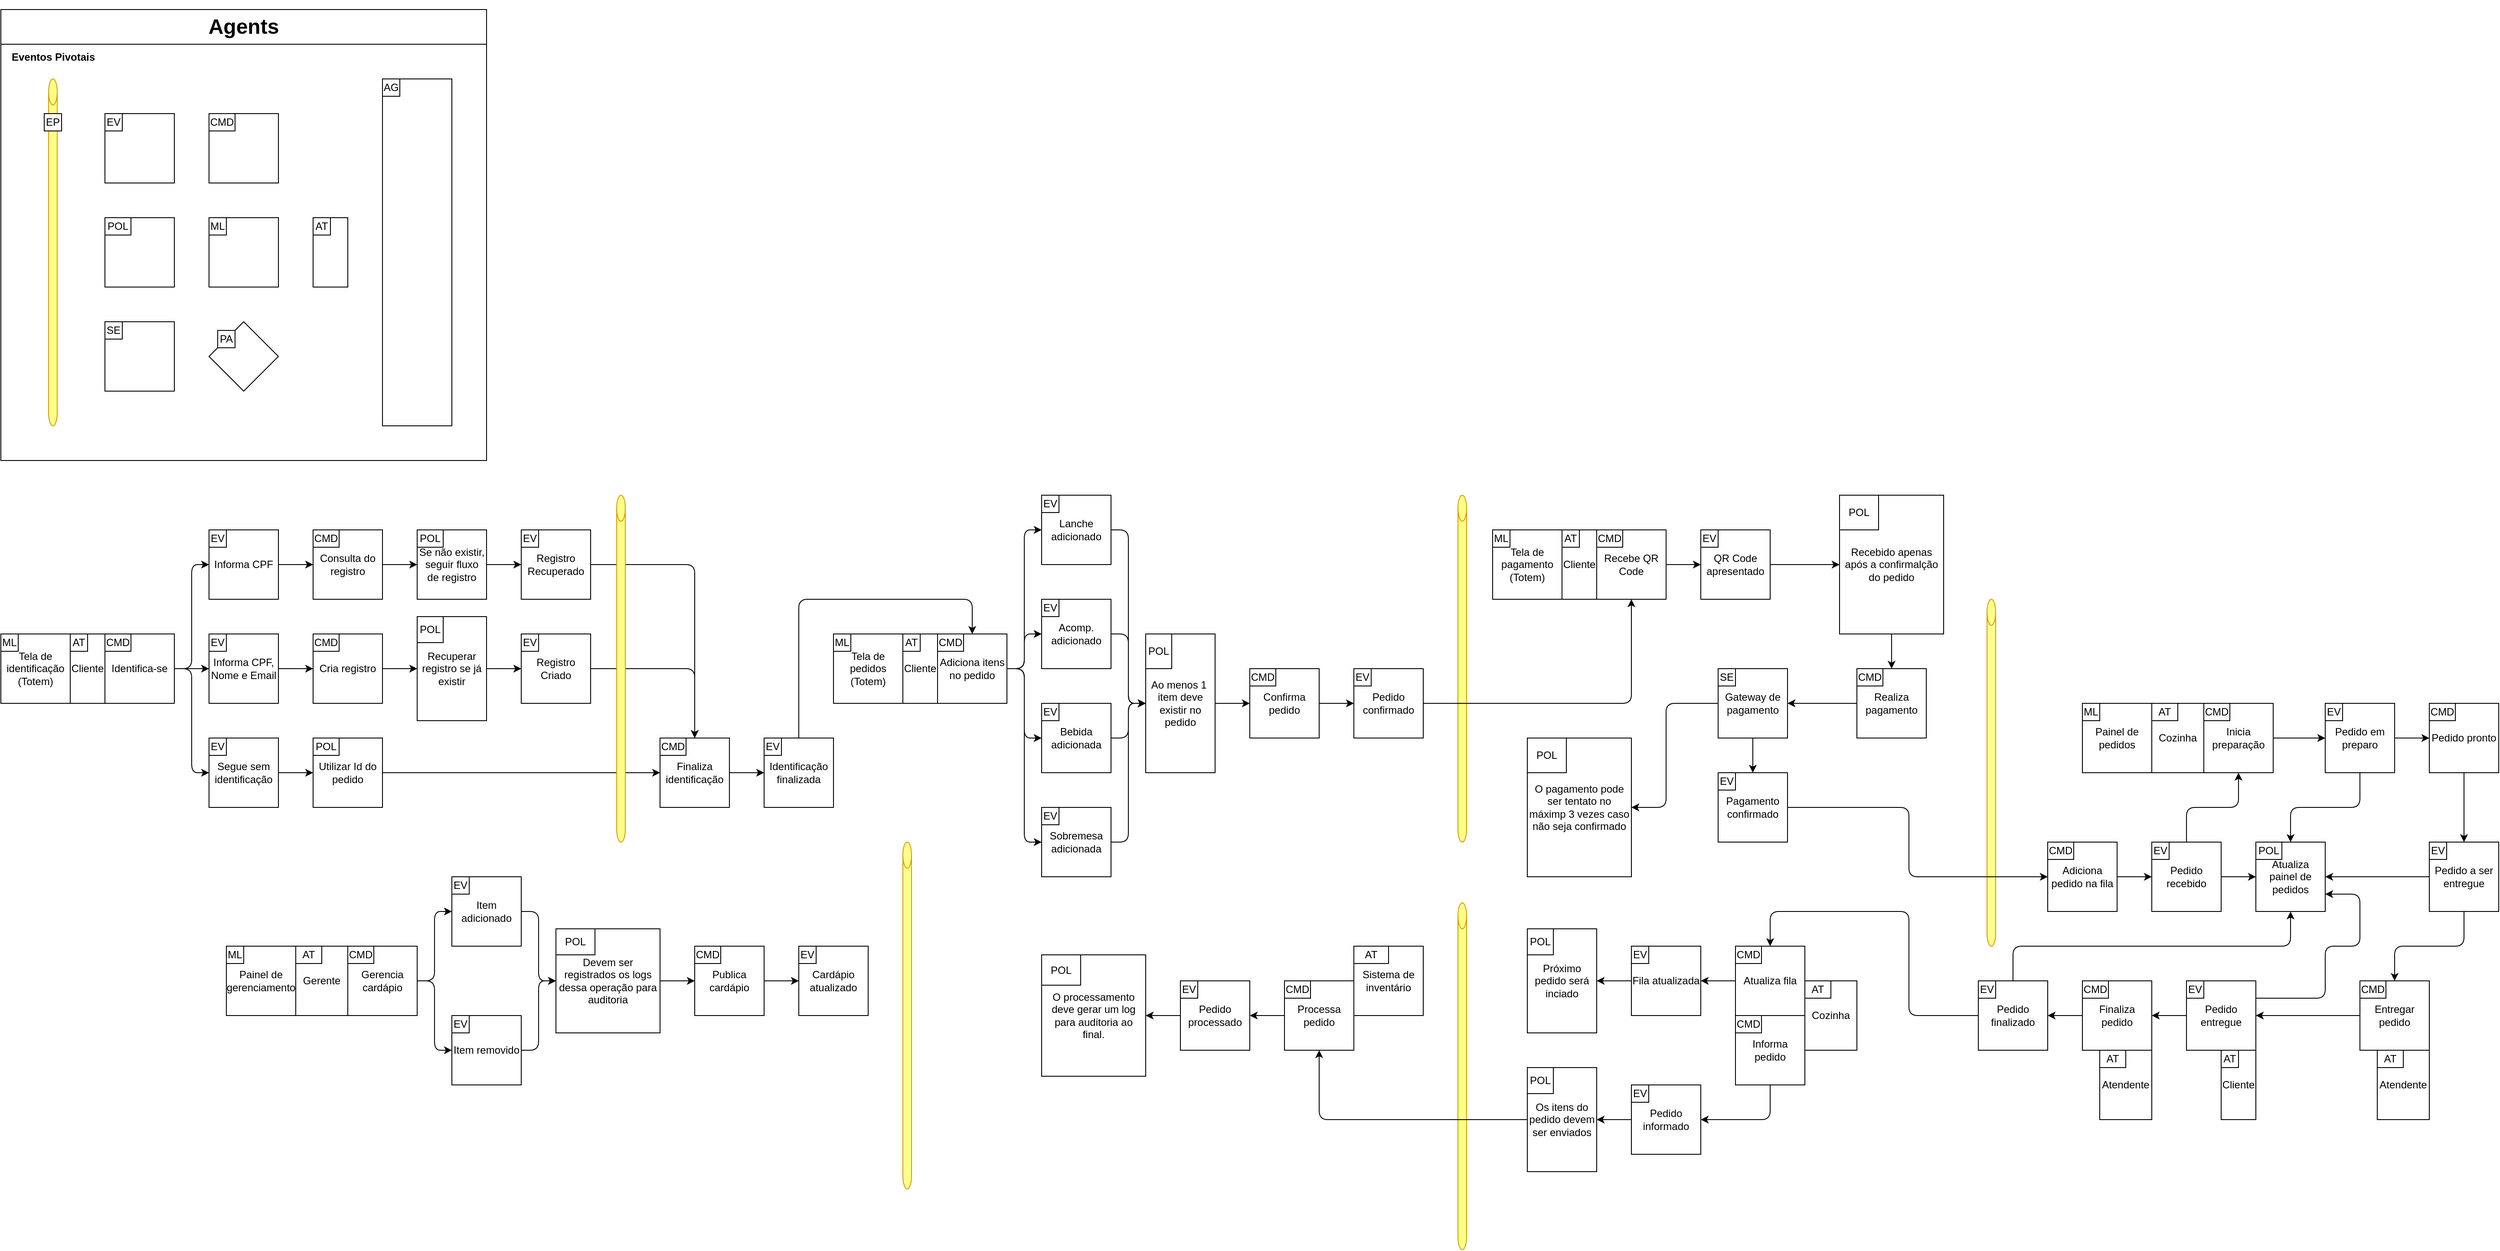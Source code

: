 <mxfile>
    <diagram id="lYe2mCgSr_0hweBckr3k" name="refined-event-storming">
        <mxGraphModel dx="2252" dy="1260" grid="1" gridSize="10" guides="1" tooltips="1" connect="1" arrows="1" fold="1" page="1" pageScale="1" pageWidth="3300" pageHeight="4681" math="0" shadow="0">
            <root>
                <mxCell id="0"/>
                <mxCell id="1" parent="0"/>
                <mxCell id="51" value="" style="rounded=0;whiteSpace=wrap;html=1;movable=0;resizable=0;rotatable=0;deletable=0;editable=0;locked=1;connectable=0;" parent="1" vertex="1">
                    <mxGeometry x="80" y="80" width="560" height="480" as="geometry"/>
                </mxCell>
                <mxCell id="10" value="" style="shape=cylinder3;whiteSpace=wrap;html=1;boundedLbl=1;backgroundOutline=1;size=15;fillColor=light-dark(#FFFF88,#B3B3B3);fontColor=#ffffff;strokeColor=light-dark(#D79B00,#FFFFFF);" parent="1" vertex="1">
                    <mxGeometry x="135" y="120" width="10" height="400" as="geometry"/>
                </mxCell>
                <mxCell id="11" value="&lt;b&gt;Eventos Pivotais&lt;/b&gt;" style="text;html=1;align=center;verticalAlign=middle;resizable=0;points=[];autosize=1;strokeColor=none;fillColor=none;" parent="1" vertex="1">
                    <mxGeometry x="80" y="80" width="120" height="30" as="geometry"/>
                </mxCell>
                <mxCell id="14" value="&lt;h1&gt;Agents&lt;/h1&gt;" style="rounded=0;whiteSpace=wrap;html=1;movable=1;resizable=1;rotatable=1;deletable=1;editable=1;locked=0;connectable=1;" parent="1" vertex="1">
                    <mxGeometry x="80" y="40" width="560" height="40" as="geometry"/>
                </mxCell>
                <mxCell id="44" value="" style="group;fillColor=light-dark(#FFFFFF,#000033);" parent="1" vertex="1" connectable="0">
                    <mxGeometry x="320" y="160" width="80" height="80" as="geometry"/>
                </mxCell>
                <mxCell id="45" value="" style="rounded=0;whiteSpace=wrap;html=1;fillColor=light-dark(#FFFFFF,#000033);" parent="44" vertex="1">
                    <mxGeometry width="80" height="80" as="geometry"/>
                </mxCell>
                <mxCell id="46" value="CMD" style="rounded=0;whiteSpace=wrap;html=1;fillColor=light-dark(#FFFFFF,#000033);" parent="44" vertex="1">
                    <mxGeometry width="30" height="20" as="geometry"/>
                </mxCell>
                <mxCell id="47" value="" style="group;fillColor=light-dark(#FFFFFF,#003333);" parent="1" vertex="1" connectable="0">
                    <mxGeometry x="200" y="160" width="80" height="80" as="geometry"/>
                </mxCell>
                <mxCell id="48" value="" style="rounded=0;whiteSpace=wrap;html=1;fillColor=light-dark(#FFFFFF,#003333);align=center;" parent="47" vertex="1">
                    <mxGeometry width="80" height="80" as="geometry"/>
                </mxCell>
                <mxCell id="49" value="EV" style="rounded=0;whiteSpace=wrap;html=1;fillColor=light-dark(#FFFFFF,#003333);" parent="47" vertex="1">
                    <mxGeometry width="20" height="20" as="geometry"/>
                </mxCell>
                <mxCell id="52" value="" style="group" parent="1" vertex="1" connectable="0">
                    <mxGeometry x="520" y="120" width="80" height="400" as="geometry"/>
                </mxCell>
                <mxCell id="38" value="" style="rounded=0;whiteSpace=wrap;html=1;fillColor=light-dark(#FFFFFF,#331A00);" parent="52" vertex="1">
                    <mxGeometry width="80" height="400" as="geometry"/>
                </mxCell>
                <mxCell id="43" value="AG" style="rounded=0;whiteSpace=wrap;html=1;fillColor=light-dark(#FFFFFF,#331A00);" parent="52" vertex="1">
                    <mxGeometry width="20" height="20" as="geometry"/>
                </mxCell>
                <mxCell id="53" value="" style="group" parent="1" vertex="1" connectable="0">
                    <mxGeometry x="440" y="280" width="40" height="80" as="geometry"/>
                </mxCell>
                <mxCell id="37" value="" style="rounded=0;whiteSpace=wrap;html=1;fillColor=light-dark(#FFFFFF,#331A00);" parent="53" vertex="1">
                    <mxGeometry width="40" height="80" as="geometry"/>
                </mxCell>
                <mxCell id="41" value="AT" style="rounded=0;whiteSpace=wrap;html=1;fillColor=light-dark(#FFFFFF,#331A00);" parent="53" vertex="1">
                    <mxGeometry width="20" height="20" as="geometry"/>
                </mxCell>
                <mxCell id="54" value="" style="group" parent="1" vertex="1" connectable="0">
                    <mxGeometry x="320" y="400" width="80" height="80" as="geometry"/>
                </mxCell>
                <mxCell id="36" value="" style="rhombus;whiteSpace=wrap;html=1;fillColor=light-dark(#FFFFFF,#330000);" parent="54" vertex="1">
                    <mxGeometry width="80" height="80" as="geometry"/>
                </mxCell>
                <mxCell id="50" value="PA" style="rounded=0;whiteSpace=wrap;html=1;fillColor=light-dark(#FFFFFF,#330000);" parent="54" vertex="1">
                    <mxGeometry x="10" y="10" width="20" height="20" as="geometry"/>
                </mxCell>
                <mxCell id="55" value="" style="group" parent="1" vertex="1" connectable="0">
                    <mxGeometry x="200" y="400" width="80" height="80" as="geometry"/>
                </mxCell>
                <mxCell id="34" value="" style="rounded=0;whiteSpace=wrap;html=1;fillColor=light-dark(#FFFFFF,#333333);" parent="55" vertex="1">
                    <mxGeometry width="80" height="80" as="geometry"/>
                </mxCell>
                <mxCell id="42" value="SE" style="rounded=0;whiteSpace=wrap;html=1;fillColor=light-dark(#FFFFFF,#333333);" parent="55" vertex="1">
                    <mxGeometry width="20" height="20" as="geometry"/>
                </mxCell>
                <mxCell id="56" value="" style="group" parent="1" vertex="1" connectable="0">
                    <mxGeometry x="200" y="280" width="80" height="80" as="geometry"/>
                </mxCell>
                <mxCell id="33" value="" style="rounded=0;whiteSpace=wrap;html=1;fillColor=light-dark(#FFFFFF,#330033);" parent="56" vertex="1">
                    <mxGeometry width="80" height="80" as="geometry"/>
                </mxCell>
                <mxCell id="39" value="POL" style="rounded=0;whiteSpace=wrap;html=1;fillColor=light-dark(#FFFFFF,#330033);" parent="56" vertex="1">
                    <mxGeometry width="30" height="20" as="geometry"/>
                </mxCell>
                <mxCell id="62" value="EP" style="rounded=0;whiteSpace=wrap;html=1;fillColor=light-dark(#FFFFFF,#B3B3B3);" parent="1" vertex="1">
                    <mxGeometry x="130" y="160" width="20" height="20" as="geometry"/>
                </mxCell>
                <mxCell id="66" value="" style="group" parent="1" vertex="1" connectable="0">
                    <mxGeometry x="320" y="280" width="80" height="80" as="geometry"/>
                </mxCell>
                <mxCell id="35" value="" style="rounded=0;whiteSpace=wrap;html=1;fillColor=light-dark(#FFFFFF,#00331A);" parent="66" vertex="1">
                    <mxGeometry width="80" height="80" as="geometry"/>
                </mxCell>
                <mxCell id="40" value="ML" style="rounded=0;whiteSpace=wrap;html=1;fillColor=light-dark(#FFFFFF,#00331A);" parent="66" vertex="1">
                    <mxGeometry width="20" height="20" as="geometry"/>
                </mxCell>
                <mxCell id="169" value="" style="group" parent="1" vertex="1" connectable="0">
                    <mxGeometry x="80" y="760" width="80" height="80" as="geometry"/>
                </mxCell>
                <mxCell id="170" value="Tela de identificação (Totem)" style="rounded=0;whiteSpace=wrap;html=1;fillColor=light-dark(#FFFFFF,#00331A);" parent="169" vertex="1">
                    <mxGeometry width="80" height="80" as="geometry"/>
                </mxCell>
                <mxCell id="171" value="ML" style="rounded=0;whiteSpace=wrap;html=1;fillColor=light-dark(#FFFFFF,#00331A);" parent="169" vertex="1">
                    <mxGeometry width="20" height="20" as="geometry"/>
                </mxCell>
                <mxCell id="172" value="" style="group" parent="1" vertex="1" connectable="0">
                    <mxGeometry x="160" y="760" width="40" height="80" as="geometry"/>
                </mxCell>
                <mxCell id="173" value="Cliente" style="rounded=0;whiteSpace=wrap;html=1;fillColor=light-dark(#FFFFFF,#331A00);" parent="172" vertex="1">
                    <mxGeometry width="40" height="80" as="geometry"/>
                </mxCell>
                <mxCell id="174" value="AT" style="rounded=0;whiteSpace=wrap;html=1;fillColor=light-dark(#FFFFFF,#331A00);" parent="172" vertex="1">
                    <mxGeometry width="20" height="20" as="geometry"/>
                </mxCell>
                <mxCell id="175" value="" style="group;fillColor=light-dark(#FFFFFF,#000033);" parent="1" vertex="1" connectable="0">
                    <mxGeometry x="200" y="760" width="80" height="80" as="geometry"/>
                </mxCell>
                <mxCell id="176" value="Identifica-se" style="rounded=0;whiteSpace=wrap;html=1;fillColor=light-dark(#FFFFFF,#000033);" parent="175" vertex="1">
                    <mxGeometry width="80" height="80" as="geometry"/>
                </mxCell>
                <mxCell id="177" value="CMD" style="rounded=0;whiteSpace=wrap;html=1;fillColor=light-dark(#FFFFFF,#000033);" parent="175" vertex="1">
                    <mxGeometry width="30" height="20" as="geometry"/>
                </mxCell>
                <mxCell id="178" value="" style="group;fillColor=light-dark(#FFFFFF,#003333);" parent="1" vertex="1" connectable="0">
                    <mxGeometry x="320" y="640" width="80" height="80" as="geometry"/>
                </mxCell>
                <mxCell id="179" value="Informa CPF" style="rounded=0;whiteSpace=wrap;html=1;fillColor=light-dark(#FFFFFF,#003333);align=center;" parent="178" vertex="1">
                    <mxGeometry width="80" height="80" as="geometry"/>
                </mxCell>
                <mxCell id="180" value="EV" style="rounded=0;whiteSpace=wrap;html=1;fillColor=light-dark(#FFFFFF,#003333);" parent="178" vertex="1">
                    <mxGeometry width="20" height="20" as="geometry"/>
                </mxCell>
                <mxCell id="181" value="" style="group;fillColor=light-dark(#FFFFFF,#003333);" parent="1" vertex="1" connectable="0">
                    <mxGeometry x="320" y="760" width="80" height="80" as="geometry"/>
                </mxCell>
                <mxCell id="182" value="Informa CPF, Nome e Email" style="rounded=0;whiteSpace=wrap;html=1;fillColor=light-dark(#FFFFFF,#003333);align=center;" parent="181" vertex="1">
                    <mxGeometry width="80" height="80" as="geometry"/>
                </mxCell>
                <mxCell id="183" value="EV" style="rounded=0;whiteSpace=wrap;html=1;fillColor=light-dark(#FFFFFF,#003333);" parent="181" vertex="1">
                    <mxGeometry width="20" height="20" as="geometry"/>
                </mxCell>
                <mxCell id="184" value="" style="group;fillColor=light-dark(#FFFFFF,#003333);" parent="1" vertex="1" connectable="0">
                    <mxGeometry x="320" y="880" width="80" height="80" as="geometry"/>
                </mxCell>
                <mxCell id="185" value="Segue sem identificação" style="rounded=0;whiteSpace=wrap;html=1;fillColor=light-dark(#FFFFFF,#003333);align=center;" parent="184" vertex="1">
                    <mxGeometry width="80" height="80" as="geometry"/>
                </mxCell>
                <mxCell id="186" value="EV" style="rounded=0;whiteSpace=wrap;html=1;fillColor=light-dark(#FFFFFF,#003333);" parent="184" vertex="1">
                    <mxGeometry width="20" height="20" as="geometry"/>
                </mxCell>
                <mxCell id="187" value="" style="group;fillColor=light-dark(#FFFFFF,#000033);" parent="1" vertex="1" connectable="0">
                    <mxGeometry x="440" y="640" width="80" height="80" as="geometry"/>
                </mxCell>
                <mxCell id="188" value="Consulta do registro" style="rounded=0;whiteSpace=wrap;html=1;fillColor=light-dark(#FFFFFF,#000033);" parent="187" vertex="1">
                    <mxGeometry width="80" height="80" as="geometry"/>
                </mxCell>
                <mxCell id="189" value="CMD" style="rounded=0;whiteSpace=wrap;html=1;fillColor=light-dark(#FFFFFF,#000033);" parent="187" vertex="1">
                    <mxGeometry width="30" height="20" as="geometry"/>
                </mxCell>
                <mxCell id="190" style="edgeStyle=none;html=1;exitX=1;exitY=0.5;exitDx=0;exitDy=0;entryX=0;entryY=0.5;entryDx=0;entryDy=0;" parent="1" source="179" target="188" edge="1">
                    <mxGeometry relative="1" as="geometry"/>
                </mxCell>
                <mxCell id="191" value="" style="group;fillColor=light-dark(#FFFFFF,#000033);" parent="1" vertex="1" connectable="0">
                    <mxGeometry x="440" y="760" width="80" height="80" as="geometry"/>
                </mxCell>
                <mxCell id="192" value="Cria registro" style="rounded=0;whiteSpace=wrap;html=1;fillColor=light-dark(#FFFFFF,#000033);" parent="191" vertex="1">
                    <mxGeometry width="80" height="80" as="geometry"/>
                </mxCell>
                <mxCell id="193" value="CMD" style="rounded=0;whiteSpace=wrap;html=1;fillColor=light-dark(#FFFFFF,#000033);" parent="191" vertex="1">
                    <mxGeometry width="30" height="20" as="geometry"/>
                </mxCell>
                <mxCell id="194" value="" style="group" parent="1" vertex="1" connectable="0">
                    <mxGeometry x="440" y="880" width="80" height="80" as="geometry"/>
                </mxCell>
                <mxCell id="195" value="Utilizar Id do pedido" style="rounded=0;whiteSpace=wrap;html=1;fillColor=light-dark(#FFFFFF,#330033);" parent="194" vertex="1">
                    <mxGeometry width="80" height="80" as="geometry"/>
                </mxCell>
                <mxCell id="196" value="POL" style="rounded=0;whiteSpace=wrap;html=1;fillColor=light-dark(#FFFFFF,#330033);" parent="194" vertex="1">
                    <mxGeometry width="30" height="20" as="geometry"/>
                </mxCell>
                <mxCell id="197" style="edgeStyle=none;html=1;exitX=1;exitY=0.5;exitDx=0;exitDy=0;entryX=0;entryY=0.5;entryDx=0;entryDy=0;" parent="1" source="185" target="195" edge="1">
                    <mxGeometry relative="1" as="geometry"/>
                </mxCell>
                <mxCell id="198" style="edgeStyle=none;html=1;exitX=1;exitY=0.5;exitDx=0;exitDy=0;entryX=0;entryY=0.5;entryDx=0;entryDy=0;" parent="1" source="182" target="192" edge="1">
                    <mxGeometry relative="1" as="geometry"/>
                </mxCell>
                <mxCell id="199" value="" style="group;fillColor=light-dark(#FFFFFF,#003333);" parent="1" vertex="1" connectable="0">
                    <mxGeometry x="680" y="760" width="80" height="80" as="geometry"/>
                </mxCell>
                <mxCell id="200" value="Registro Criado" style="rounded=0;whiteSpace=wrap;html=1;fillColor=light-dark(#FFFFFF,#003333);align=center;" parent="199" vertex="1">
                    <mxGeometry width="80" height="80" as="geometry"/>
                </mxCell>
                <mxCell id="201" value="EV" style="rounded=0;whiteSpace=wrap;html=1;fillColor=light-dark(#FFFFFF,#003333);" parent="199" vertex="1">
                    <mxGeometry width="20" height="20" as="geometry"/>
                </mxCell>
                <mxCell id="202" value="" style="group;fillColor=light-dark(#FFFFFF,#003333);" parent="1" vertex="1" connectable="0">
                    <mxGeometry x="680" y="640" width="80" height="80" as="geometry"/>
                </mxCell>
                <mxCell id="203" value="Registro Recuperado" style="rounded=0;whiteSpace=wrap;html=1;fillColor=light-dark(#FFFFFF,#003333);align=center;" parent="202" vertex="1">
                    <mxGeometry width="80" height="80" as="geometry"/>
                </mxCell>
                <mxCell id="204" value="EV" style="rounded=0;whiteSpace=wrap;html=1;fillColor=light-dark(#FFFFFF,#003333);" parent="202" vertex="1">
                    <mxGeometry width="20" height="20" as="geometry"/>
                </mxCell>
                <mxCell id="205" value="" style="group;fillColor=light-dark(#FFFFFF,#000033);" parent="1" vertex="1" connectable="0">
                    <mxGeometry x="840" y="880" width="80" height="80" as="geometry"/>
                </mxCell>
                <mxCell id="206" value="Finaliza identificação" style="rounded=0;whiteSpace=wrap;html=1;fillColor=light-dark(#FFFFFF,#000033);" parent="205" vertex="1">
                    <mxGeometry width="80" height="80" as="geometry"/>
                </mxCell>
                <mxCell id="207" value="CMD" style="rounded=0;whiteSpace=wrap;html=1;fillColor=light-dark(#FFFFFF,#000033);" parent="205" vertex="1">
                    <mxGeometry width="30" height="20" as="geometry"/>
                </mxCell>
                <mxCell id="208" value="" style="group" parent="1" vertex="1" connectable="0">
                    <mxGeometry x="560" y="640" width="80" height="80" as="geometry"/>
                </mxCell>
                <mxCell id="209" value="Se não existir, seguir fluxo de registro" style="rounded=0;whiteSpace=wrap;html=1;fillColor=light-dark(#FFFFFF,#330033);" parent="208" vertex="1">
                    <mxGeometry width="80" height="80" as="geometry"/>
                </mxCell>
                <mxCell id="210" value="POL" style="rounded=0;whiteSpace=wrap;html=1;fillColor=light-dark(#FFFFFF,#330033);" parent="208" vertex="1">
                    <mxGeometry width="30" height="20" as="geometry"/>
                </mxCell>
                <mxCell id="211" style="edgeStyle=none;html=1;entryX=0;entryY=0.5;entryDx=0;entryDy=0;" parent="1" source="188" target="209" edge="1">
                    <mxGeometry relative="1" as="geometry"/>
                </mxCell>
                <mxCell id="212" style="edgeStyle=none;html=1;entryX=0;entryY=0.5;entryDx=0;entryDy=0;" parent="1" source="209" target="203" edge="1">
                    <mxGeometry relative="1" as="geometry"/>
                </mxCell>
                <mxCell id="213" value="" style="group" parent="1" vertex="1" connectable="0">
                    <mxGeometry x="560" y="740" width="80" height="120" as="geometry"/>
                </mxCell>
                <mxCell id="214" value="Recuperar registro se já existir" style="rounded=0;whiteSpace=wrap;html=1;fillColor=light-dark(#FFFFFF,#330033);" parent="213" vertex="1">
                    <mxGeometry width="80" height="120" as="geometry"/>
                </mxCell>
                <mxCell id="215" value="POL" style="rounded=0;whiteSpace=wrap;html=1;fillColor=light-dark(#FFFFFF,#330033);" parent="213" vertex="1">
                    <mxGeometry width="30" height="30" as="geometry"/>
                </mxCell>
                <mxCell id="216" style="edgeStyle=none;html=1;" parent="1" source="192" target="214" edge="1">
                    <mxGeometry relative="1" as="geometry">
                        <Array as="points">
                            <mxPoint x="540" y="800"/>
                        </Array>
                    </mxGeometry>
                </mxCell>
                <mxCell id="217" style="edgeStyle=none;html=1;entryX=0;entryY=0.5;entryDx=0;entryDy=0;" parent="1" source="214" target="200" edge="1">
                    <mxGeometry relative="1" as="geometry">
                        <Array as="points">
                            <mxPoint x="650" y="800"/>
                        </Array>
                    </mxGeometry>
                </mxCell>
                <mxCell id="218" style="edgeStyle=none;html=1;entryX=0;entryY=0.5;entryDx=0;entryDy=0;" parent="1" source="176" target="179" edge="1">
                    <mxGeometry relative="1" as="geometry">
                        <Array as="points">
                            <mxPoint x="300" y="800"/>
                            <mxPoint x="300" y="680"/>
                        </Array>
                    </mxGeometry>
                </mxCell>
                <mxCell id="219" style="edgeStyle=none;html=1;entryX=0;entryY=0.5;entryDx=0;entryDy=0;" parent="1" source="176" target="182" edge="1">
                    <mxGeometry relative="1" as="geometry"/>
                </mxCell>
                <mxCell id="220" style="edgeStyle=none;html=1;exitX=1;exitY=0.5;exitDx=0;exitDy=0;entryX=0;entryY=0.5;entryDx=0;entryDy=0;" parent="1" source="176" target="185" edge="1">
                    <mxGeometry relative="1" as="geometry">
                        <Array as="points">
                            <mxPoint x="300" y="800"/>
                            <mxPoint x="300" y="920"/>
                        </Array>
                    </mxGeometry>
                </mxCell>
                <mxCell id="221" style="edgeStyle=none;html=1;entryX=0.5;entryY=0;entryDx=0;entryDy=0;" parent="1" source="200" target="206" edge="1">
                    <mxGeometry relative="1" as="geometry">
                        <Array as="points">
                            <mxPoint x="880" y="800"/>
                        </Array>
                    </mxGeometry>
                </mxCell>
                <mxCell id="222" style="edgeStyle=none;html=1;entryX=0.5;entryY=0;entryDx=0;entryDy=0;" parent="1" source="203" target="206" edge="1">
                    <mxGeometry relative="1" as="geometry">
                        <Array as="points">
                            <mxPoint x="880" y="680"/>
                        </Array>
                    </mxGeometry>
                </mxCell>
                <mxCell id="223" style="edgeStyle=none;html=1;entryX=0;entryY=0.5;entryDx=0;entryDy=0;" parent="1" source="195" target="206" edge="1">
                    <mxGeometry relative="1" as="geometry"/>
                </mxCell>
                <mxCell id="224" value="" style="group;fillColor=light-dark(#FFFFFF,#003333);" parent="1" vertex="1" connectable="0">
                    <mxGeometry x="960" y="880" width="80" height="80" as="geometry"/>
                </mxCell>
                <mxCell id="225" value="Identificação finalizada" style="rounded=0;whiteSpace=wrap;html=1;fillColor=light-dark(#FFFFFF,#003333);align=center;" parent="224" vertex="1">
                    <mxGeometry width="80" height="80" as="geometry"/>
                </mxCell>
                <mxCell id="226" value="EV" style="rounded=0;whiteSpace=wrap;html=1;fillColor=light-dark(#FFFFFF,#003333);" parent="224" vertex="1">
                    <mxGeometry width="20" height="20" as="geometry"/>
                </mxCell>
                <mxCell id="227" style="edgeStyle=none;html=1;" parent="1" source="206" target="225" edge="1">
                    <mxGeometry relative="1" as="geometry"/>
                </mxCell>
                <mxCell id="228" value="" style="group" parent="1" vertex="1" connectable="0">
                    <mxGeometry x="1040" y="760" width="80" height="80" as="geometry"/>
                </mxCell>
                <mxCell id="229" value="Tela de pedidos (Totem)" style="rounded=0;whiteSpace=wrap;html=1;fillColor=light-dark(#FFFFFF,#00331A);" parent="228" vertex="1">
                    <mxGeometry width="80" height="80" as="geometry"/>
                </mxCell>
                <mxCell id="230" value="ML" style="rounded=0;whiteSpace=wrap;html=1;fillColor=light-dark(#FFFFFF,#00331A);" parent="228" vertex="1">
                    <mxGeometry width="20" height="20" as="geometry"/>
                </mxCell>
                <mxCell id="231" value="" style="group" parent="1" vertex="1" connectable="0">
                    <mxGeometry x="1120" y="760" width="40" height="80" as="geometry"/>
                </mxCell>
                <mxCell id="232" value="Cliente" style="rounded=0;whiteSpace=wrap;html=1;fillColor=light-dark(#FFFFFF,#331A00);" parent="231" vertex="1">
                    <mxGeometry width="40" height="80" as="geometry"/>
                </mxCell>
                <mxCell id="233" value="AT" style="rounded=0;whiteSpace=wrap;html=1;fillColor=light-dark(#FFFFFF,#331A00);" parent="231" vertex="1">
                    <mxGeometry width="20" height="20" as="geometry"/>
                </mxCell>
                <mxCell id="234" value="" style="group;fillColor=light-dark(#FFFFFF,#000033);" parent="1" vertex="1" connectable="0">
                    <mxGeometry x="1160" y="760" width="80" height="80" as="geometry"/>
                </mxCell>
                <mxCell id="235" value="Adiciona itens no pedido" style="rounded=0;whiteSpace=wrap;html=1;fillColor=light-dark(#FFFFFF,#000033);" parent="234" vertex="1">
                    <mxGeometry width="80" height="80" as="geometry"/>
                </mxCell>
                <mxCell id="236" value="CMD" style="rounded=0;whiteSpace=wrap;html=1;fillColor=light-dark(#FFFFFF,#000033);" parent="234" vertex="1">
                    <mxGeometry width="30" height="20" as="geometry"/>
                </mxCell>
                <mxCell id="238" value="" style="shape=cylinder3;whiteSpace=wrap;html=1;boundedLbl=1;backgroundOutline=1;size=15;fillColor=light-dark(#FFFF88,#B3B3B3);fontColor=#ffffff;strokeColor=light-dark(#D79B00,#FFFFFF);" parent="1" vertex="1">
                    <mxGeometry x="790" y="600" width="10" height="400" as="geometry"/>
                </mxCell>
                <mxCell id="242" value="" style="group;fillColor=light-dark(#FFFFFF,#003333);" parent="1" vertex="1" connectable="0">
                    <mxGeometry x="1280" y="600" width="80" height="80" as="geometry"/>
                </mxCell>
                <mxCell id="243" value="Lanche adicionado" style="rounded=0;whiteSpace=wrap;html=1;fillColor=light-dark(#FFFFFF,#003333);align=center;" parent="242" vertex="1">
                    <mxGeometry width="80" height="80" as="geometry"/>
                </mxCell>
                <mxCell id="244" value="EV" style="rounded=0;whiteSpace=wrap;html=1;fillColor=light-dark(#FFFFFF,#003333);" parent="242" vertex="1">
                    <mxGeometry width="20" height="20" as="geometry"/>
                </mxCell>
                <mxCell id="245" value="" style="group;fillColor=light-dark(#FFFFFF,#003333);" parent="1" vertex="1" connectable="0">
                    <mxGeometry x="1280" y="720" width="80" height="80" as="geometry"/>
                </mxCell>
                <mxCell id="246" value="Acomp. adicionado" style="rounded=0;whiteSpace=wrap;html=1;fillColor=light-dark(#FFFFFF,#003333);align=center;" parent="245" vertex="1">
                    <mxGeometry width="80" height="80" as="geometry"/>
                </mxCell>
                <mxCell id="247" value="EV" style="rounded=0;whiteSpace=wrap;html=1;fillColor=light-dark(#FFFFFF,#003333);" parent="245" vertex="1">
                    <mxGeometry width="20" height="20" as="geometry"/>
                </mxCell>
                <mxCell id="248" value="" style="group;fillColor=light-dark(#FFFFFF,#003333);" parent="1" vertex="1" connectable="0">
                    <mxGeometry x="1280" y="840" width="80" height="80" as="geometry"/>
                </mxCell>
                <mxCell id="249" value="Bebida adicionada" style="rounded=0;whiteSpace=wrap;html=1;fillColor=light-dark(#FFFFFF,#003333);align=center;" parent="248" vertex="1">
                    <mxGeometry width="80" height="80" as="geometry"/>
                </mxCell>
                <mxCell id="250" value="EV" style="rounded=0;whiteSpace=wrap;html=1;fillColor=light-dark(#FFFFFF,#003333);" parent="248" vertex="1">
                    <mxGeometry width="20" height="20" as="geometry"/>
                </mxCell>
                <mxCell id="251" value="" style="group;fillColor=light-dark(#FFFFFF,#003333);" parent="1" vertex="1" connectable="0">
                    <mxGeometry x="1280" y="960" width="80" height="80" as="geometry"/>
                </mxCell>
                <mxCell id="252" value="Sobremesa adicionada" style="rounded=0;whiteSpace=wrap;html=1;fillColor=light-dark(#FFFFFF,#003333);align=center;" parent="251" vertex="1">
                    <mxGeometry width="80" height="80" as="geometry"/>
                </mxCell>
                <mxCell id="253" value="EV" style="rounded=0;whiteSpace=wrap;html=1;fillColor=light-dark(#FFFFFF,#003333);" parent="251" vertex="1">
                    <mxGeometry width="20" height="20" as="geometry"/>
                </mxCell>
                <mxCell id="255" style="edgeStyle=none;html=1;entryX=0;entryY=0.5;entryDx=0;entryDy=0;" parent="1" source="235" target="252" edge="1">
                    <mxGeometry relative="1" as="geometry">
                        <Array as="points">
                            <mxPoint x="1260" y="800"/>
                            <mxPoint x="1260" y="1000"/>
                        </Array>
                    </mxGeometry>
                </mxCell>
                <mxCell id="256" style="edgeStyle=none;html=1;entryX=0;entryY=0.5;entryDx=0;entryDy=0;" parent="1" source="235" target="243" edge="1">
                    <mxGeometry relative="1" as="geometry">
                        <Array as="points">
                            <mxPoint x="1260" y="800"/>
                            <mxPoint x="1260" y="640"/>
                        </Array>
                    </mxGeometry>
                </mxCell>
                <mxCell id="257" style="edgeStyle=none;html=1;entryX=0;entryY=0.5;entryDx=0;entryDy=0;" parent="1" source="235" target="249" edge="1">
                    <mxGeometry relative="1" as="geometry">
                        <Array as="points">
                            <mxPoint x="1260" y="800"/>
                            <mxPoint x="1260" y="880"/>
                        </Array>
                    </mxGeometry>
                </mxCell>
                <mxCell id="258" style="edgeStyle=none;html=1;exitX=1;exitY=0.5;exitDx=0;exitDy=0;entryX=0;entryY=0.5;entryDx=0;entryDy=0;" parent="1" source="235" target="246" edge="1">
                    <mxGeometry relative="1" as="geometry">
                        <Array as="points">
                            <mxPoint x="1260" y="800"/>
                            <mxPoint x="1260" y="760"/>
                        </Array>
                    </mxGeometry>
                </mxCell>
                <mxCell id="259" value="" style="group" parent="1" vertex="1" connectable="0">
                    <mxGeometry x="1400" y="760" width="80" height="160" as="geometry"/>
                </mxCell>
                <mxCell id="260" value="Ao menos 1&amp;nbsp; item deve existir no pedido" style="rounded=0;whiteSpace=wrap;html=1;fillColor=light-dark(#FFFFFF,#330033);" parent="259" vertex="1">
                    <mxGeometry width="80" height="160" as="geometry"/>
                </mxCell>
                <mxCell id="261" value="POL" style="rounded=0;whiteSpace=wrap;html=1;fillColor=light-dark(#FFFFFF,#330033);" parent="259" vertex="1">
                    <mxGeometry width="30" height="40" as="geometry"/>
                </mxCell>
                <mxCell id="266" style="edgeStyle=none;html=1;entryX=0;entryY=0.5;entryDx=0;entryDy=0;" parent="1" source="252" target="260" edge="1">
                    <mxGeometry relative="1" as="geometry">
                        <Array as="points">
                            <mxPoint x="1380" y="1000"/>
                            <mxPoint x="1380" y="840"/>
                        </Array>
                    </mxGeometry>
                </mxCell>
                <mxCell id="267" style="edgeStyle=none;html=1;entryX=0;entryY=0.5;entryDx=0;entryDy=0;" parent="1" source="243" target="260" edge="1">
                    <mxGeometry relative="1" as="geometry">
                        <Array as="points">
                            <mxPoint x="1380" y="640"/>
                            <mxPoint x="1380" y="840"/>
                        </Array>
                    </mxGeometry>
                </mxCell>
                <mxCell id="268" style="edgeStyle=none;html=1;exitX=1;exitY=0.5;exitDx=0;exitDy=0;entryX=0;entryY=0.5;entryDx=0;entryDy=0;" parent="1" source="246" target="260" edge="1">
                    <mxGeometry relative="1" as="geometry">
                        <Array as="points">
                            <mxPoint x="1380" y="760"/>
                            <mxPoint x="1380" y="840"/>
                        </Array>
                    </mxGeometry>
                </mxCell>
                <mxCell id="270" style="edgeStyle=none;html=1;entryX=0;entryY=0.5;entryDx=0;entryDy=0;" parent="1" source="249" target="260" edge="1">
                    <mxGeometry relative="1" as="geometry">
                        <Array as="points">
                            <mxPoint x="1380" y="880"/>
                            <mxPoint x="1380" y="840"/>
                        </Array>
                    </mxGeometry>
                </mxCell>
                <mxCell id="279" value="" style="shape=cylinder3;whiteSpace=wrap;html=1;boundedLbl=1;backgroundOutline=1;size=15;fillColor=light-dark(#FFFF88,#B3B3B3);fontColor=#ffffff;strokeColor=light-dark(#D79B00,#FFFFFF);" parent="1" vertex="1">
                    <mxGeometry x="1760" y="600" width="10" height="400" as="geometry"/>
                </mxCell>
                <mxCell id="280" value="" style="group" parent="1" vertex="1" connectable="0">
                    <mxGeometry x="1800" y="640" width="80" height="80" as="geometry"/>
                </mxCell>
                <mxCell id="281" value="Tela de pagamento (Totem)" style="rounded=0;whiteSpace=wrap;html=1;fillColor=light-dark(#FFFFFF,#00331A);" parent="280" vertex="1">
                    <mxGeometry width="80" height="80" as="geometry"/>
                </mxCell>
                <mxCell id="282" value="ML" style="rounded=0;whiteSpace=wrap;html=1;fillColor=light-dark(#FFFFFF,#00331A);" parent="280" vertex="1">
                    <mxGeometry width="20" height="20" as="geometry"/>
                </mxCell>
                <mxCell id="283" value="" style="group" parent="1" vertex="1" connectable="0">
                    <mxGeometry x="1880" y="640" width="40" height="80" as="geometry"/>
                </mxCell>
                <mxCell id="284" value="Cliente" style="rounded=0;whiteSpace=wrap;html=1;fillColor=light-dark(#FFFFFF,#331A00);" parent="283" vertex="1">
                    <mxGeometry width="40" height="80" as="geometry"/>
                </mxCell>
                <mxCell id="285" value="AT" style="rounded=0;whiteSpace=wrap;html=1;fillColor=light-dark(#FFFFFF,#331A00);" parent="283" vertex="1">
                    <mxGeometry width="20" height="20" as="geometry"/>
                </mxCell>
                <mxCell id="286" value="" style="group;fillColor=light-dark(#FFFFFF,#000033);" parent="1" vertex="1" connectable="0">
                    <mxGeometry x="1920" y="640" width="80" height="80" as="geometry"/>
                </mxCell>
                <mxCell id="287" value="Recebe QR Code" style="rounded=0;whiteSpace=wrap;html=1;fillColor=light-dark(#FFFFFF,#000033);" parent="286" vertex="1">
                    <mxGeometry width="80" height="80" as="geometry"/>
                </mxCell>
                <mxCell id="288" value="CMD" style="rounded=0;whiteSpace=wrap;html=1;fillColor=light-dark(#FFFFFF,#000033);" parent="286" vertex="1">
                    <mxGeometry width="30" height="20" as="geometry"/>
                </mxCell>
                <mxCell id="290" value="" style="group;fillColor=light-dark(#FFFFFF,#000033);" parent="1" vertex="1" connectable="0">
                    <mxGeometry x="1520" y="800" width="80" height="80" as="geometry"/>
                </mxCell>
                <mxCell id="291" value="Confirma pedido" style="rounded=0;whiteSpace=wrap;html=1;fillColor=light-dark(#FFFFFF,#000033);" parent="290" vertex="1">
                    <mxGeometry width="80" height="80" as="geometry"/>
                </mxCell>
                <mxCell id="292" value="CMD" style="rounded=0;whiteSpace=wrap;html=1;fillColor=light-dark(#FFFFFF,#000033);" parent="290" vertex="1">
                    <mxGeometry width="30" height="20" as="geometry"/>
                </mxCell>
                <mxCell id="293" style="edgeStyle=none;html=1;entryX=0;entryY=0.5;entryDx=0;entryDy=0;" parent="1" source="260" target="291" edge="1">
                    <mxGeometry relative="1" as="geometry"/>
                </mxCell>
                <mxCell id="294" value="" style="group;fillColor=light-dark(#FFFFFF,#003333);" parent="1" vertex="1" connectable="0">
                    <mxGeometry x="1640" y="800" width="80" height="80" as="geometry"/>
                </mxCell>
                <mxCell id="295" value="Pedido confirmado" style="rounded=0;whiteSpace=wrap;html=1;fillColor=light-dark(#FFFFFF,#003333);align=center;" parent="294" vertex="1">
                    <mxGeometry width="80" height="80" as="geometry"/>
                </mxCell>
                <mxCell id="296" value="EV" style="rounded=0;whiteSpace=wrap;html=1;fillColor=light-dark(#FFFFFF,#003333);" parent="294" vertex="1">
                    <mxGeometry width="20" height="20" as="geometry"/>
                </mxCell>
                <mxCell id="297" style="edgeStyle=none;html=1;entryX=0;entryY=0.5;entryDx=0;entryDy=0;" parent="1" source="291" target="295" edge="1">
                    <mxGeometry relative="1" as="geometry"/>
                </mxCell>
                <mxCell id="298" style="edgeStyle=none;html=1;exitX=1;exitY=0.5;exitDx=0;exitDy=0;entryX=0.5;entryY=1;entryDx=0;entryDy=0;" parent="1" source="295" target="287" edge="1">
                    <mxGeometry relative="1" as="geometry">
                        <Array as="points">
                            <mxPoint x="1960" y="840"/>
                        </Array>
                    </mxGeometry>
                </mxCell>
                <mxCell id="299" value="" style="group" parent="1" vertex="1" connectable="0">
                    <mxGeometry x="2060" y="800" width="80" height="80" as="geometry"/>
                </mxCell>
                <mxCell id="300" value="Gateway de pagamento" style="rounded=0;whiteSpace=wrap;html=1;fillColor=light-dark(#FFFFFF,#333333);" parent="299" vertex="1">
                    <mxGeometry width="80" height="80" as="geometry"/>
                </mxCell>
                <mxCell id="301" value="SE" style="rounded=0;whiteSpace=wrap;html=1;fillColor=light-dark(#FFFFFF,#333333);" parent="299" vertex="1">
                    <mxGeometry width="20" height="20" as="geometry"/>
                </mxCell>
                <mxCell id="303" value="" style="group;fillColor=light-dark(#FFFFFF,#003333);" parent="1" vertex="1" connectable="0">
                    <mxGeometry x="2060" y="920" width="80" height="80" as="geometry"/>
                </mxCell>
                <mxCell id="304" value="Pagamento confirmado" style="rounded=0;whiteSpace=wrap;html=1;fillColor=light-dark(#FFFFFF,#003333);align=center;" parent="303" vertex="1">
                    <mxGeometry width="80" height="80" as="geometry"/>
                </mxCell>
                <mxCell id="305" value="EV" style="rounded=0;whiteSpace=wrap;html=1;fillColor=light-dark(#FFFFFF,#003333);" parent="303" vertex="1">
                    <mxGeometry width="20" height="20" as="geometry"/>
                </mxCell>
                <mxCell id="306" style="edgeStyle=none;html=1;" parent="1" source="300" target="304" edge="1">
                    <mxGeometry relative="1" as="geometry"/>
                </mxCell>
                <mxCell id="307" value="" style="shape=cylinder3;whiteSpace=wrap;html=1;boundedLbl=1;backgroundOutline=1;size=15;fillColor=light-dark(#FFFF88,#B3B3B3);fontColor=#ffffff;strokeColor=light-dark(#D79B00,#FFFFFF);" parent="1" vertex="1">
                    <mxGeometry x="2370" y="720" width="10" height="400" as="geometry"/>
                </mxCell>
                <mxCell id="308" value="" style="group" parent="1" vertex="1" connectable="0">
                    <mxGeometry x="2480" y="840" width="80" height="80" as="geometry"/>
                </mxCell>
                <mxCell id="309" value="Painel de pedidos" style="rounded=0;whiteSpace=wrap;html=1;fillColor=light-dark(#FFFFFF,#00331A);" parent="308" vertex="1">
                    <mxGeometry width="80" height="80" as="geometry"/>
                </mxCell>
                <mxCell id="310" value="ML" style="rounded=0;whiteSpace=wrap;html=1;fillColor=light-dark(#FFFFFF,#00331A);" parent="308" vertex="1">
                    <mxGeometry width="20" height="20" as="geometry"/>
                </mxCell>
                <mxCell id="311" value="" style="group" parent="1" vertex="1" connectable="0">
                    <mxGeometry x="2560" y="840" width="60" height="80" as="geometry"/>
                </mxCell>
                <mxCell id="312" value="Cozinha" style="rounded=0;whiteSpace=wrap;html=1;fillColor=light-dark(#FFFFFF,#331A00);" parent="311" vertex="1">
                    <mxGeometry width="60" height="80" as="geometry"/>
                </mxCell>
                <mxCell id="313" value="AT" style="rounded=0;whiteSpace=wrap;html=1;fillColor=light-dark(#FFFFFF,#331A00);" parent="311" vertex="1">
                    <mxGeometry width="30" height="20" as="geometry"/>
                </mxCell>
                <mxCell id="314" value="" style="group;fillColor=light-dark(#FFFFFF,#000033);" parent="1" vertex="1" connectable="0">
                    <mxGeometry x="2620" y="840" width="80" height="80" as="geometry"/>
                </mxCell>
                <mxCell id="315" value="Inicia preparação" style="rounded=0;whiteSpace=wrap;html=1;fillColor=light-dark(#FFFFFF,#000033);" parent="314" vertex="1">
                    <mxGeometry width="80" height="80" as="geometry"/>
                </mxCell>
                <mxCell id="316" value="CMD" style="rounded=0;whiteSpace=wrap;html=1;fillColor=light-dark(#FFFFFF,#000033);" parent="314" vertex="1">
                    <mxGeometry width="30" height="20" as="geometry"/>
                </mxCell>
                <mxCell id="317" value="" style="group;fillColor=light-dark(#FFFFFF,#000033);" parent="1" vertex="1" connectable="0">
                    <mxGeometry x="2440" y="1000" width="80" height="80" as="geometry"/>
                </mxCell>
                <mxCell id="318" value="Adiciona pedido na fila" style="rounded=0;whiteSpace=wrap;html=1;fillColor=light-dark(#FFFFFF,#000033);" parent="317" vertex="1">
                    <mxGeometry width="80" height="80" as="geometry"/>
                </mxCell>
                <mxCell id="319" value="CMD" style="rounded=0;whiteSpace=wrap;html=1;fillColor=light-dark(#FFFFFF,#000033);" parent="317" vertex="1">
                    <mxGeometry width="30" height="20" as="geometry"/>
                </mxCell>
                <mxCell id="320" style="edgeStyle=none;html=1;entryX=0;entryY=0.5;entryDx=0;entryDy=0;" parent="1" source="304" target="318" edge="1">
                    <mxGeometry relative="1" as="geometry">
                        <Array as="points">
                            <mxPoint x="2280" y="960"/>
                            <mxPoint x="2280" y="1040"/>
                        </Array>
                    </mxGeometry>
                </mxCell>
                <mxCell id="321" value="" style="group;fillColor=light-dark(#FFFFFF,#003333);" parent="1" vertex="1" connectable="0">
                    <mxGeometry x="2560" y="1000" width="80" height="80" as="geometry"/>
                </mxCell>
                <mxCell id="322" value="Pedido recebido" style="rounded=0;whiteSpace=wrap;html=1;fillColor=light-dark(#FFFFFF,#003333);align=center;" parent="321" vertex="1">
                    <mxGeometry width="80" height="80" as="geometry"/>
                </mxCell>
                <mxCell id="323" value="EV" style="rounded=0;whiteSpace=wrap;html=1;fillColor=light-dark(#FFFFFF,#003333);" parent="321" vertex="1">
                    <mxGeometry width="20" height="20" as="geometry"/>
                </mxCell>
                <mxCell id="324" style="edgeStyle=none;html=1;exitX=1;exitY=0.5;exitDx=0;exitDy=0;entryX=0;entryY=0.5;entryDx=0;entryDy=0;" parent="1" source="318" target="322" edge="1">
                    <mxGeometry relative="1" as="geometry"/>
                </mxCell>
                <mxCell id="325" value="" style="group;fillColor=light-dark(#FFFFFF,#003333);" parent="1" vertex="1" connectable="0">
                    <mxGeometry x="2760" y="840" width="80" height="80" as="geometry"/>
                </mxCell>
                <mxCell id="326" value="Pedido em preparo" style="rounded=0;whiteSpace=wrap;html=1;fillColor=light-dark(#FFFFFF,#003333);align=center;" parent="325" vertex="1">
                    <mxGeometry width="80" height="80" as="geometry"/>
                </mxCell>
                <mxCell id="327" value="EV" style="rounded=0;whiteSpace=wrap;html=1;fillColor=light-dark(#FFFFFF,#003333);" parent="325" vertex="1">
                    <mxGeometry width="20" height="20" as="geometry"/>
                </mxCell>
                <mxCell id="328" style="edgeStyle=none;html=1;" parent="1" source="315" target="326" edge="1">
                    <mxGeometry relative="1" as="geometry"/>
                </mxCell>
                <mxCell id="329" value="" style="group" parent="1" vertex="1" connectable="0">
                    <mxGeometry x="2680" y="1000" width="80" height="80" as="geometry"/>
                </mxCell>
                <mxCell id="330" value="Atualiza painel de pedidos" style="rounded=0;whiteSpace=wrap;html=1;fillColor=light-dark(#FFFFFF,#330033);" parent="329" vertex="1">
                    <mxGeometry width="80" height="80" as="geometry"/>
                </mxCell>
                <mxCell id="331" value="POL" style="rounded=0;whiteSpace=wrap;html=1;fillColor=light-dark(#FFFFFF,#330033);" parent="329" vertex="1">
                    <mxGeometry width="30" height="20" as="geometry"/>
                </mxCell>
                <mxCell id="332" style="edgeStyle=none;html=1;" parent="1" source="322" target="330" edge="1">
                    <mxGeometry relative="1" as="geometry"/>
                </mxCell>
                <mxCell id="335" value="" style="group;fillColor=light-dark(#FFFFFF,#000033);" parent="1" vertex="1" connectable="0">
                    <mxGeometry x="2880" y="840" width="80" height="80" as="geometry"/>
                </mxCell>
                <mxCell id="336" value="Pedido pronto" style="rounded=0;whiteSpace=wrap;html=1;fillColor=light-dark(#FFFFFF,#000033);" parent="335" vertex="1">
                    <mxGeometry width="80" height="80" as="geometry"/>
                </mxCell>
                <mxCell id="337" value="CMD" style="rounded=0;whiteSpace=wrap;html=1;fillColor=light-dark(#FFFFFF,#000033);" parent="335" vertex="1">
                    <mxGeometry width="30" height="20" as="geometry"/>
                </mxCell>
                <mxCell id="338" style="edgeStyle=none;html=1;" parent="1" source="326" target="336" edge="1">
                    <mxGeometry relative="1" as="geometry"/>
                </mxCell>
                <mxCell id="339" value="" style="group;fillColor=light-dark(#FFFFFF,#003333);" parent="1" vertex="1" connectable="0">
                    <mxGeometry x="2880" y="1000" width="80" height="80" as="geometry"/>
                </mxCell>
                <mxCell id="340" value="Pedido a ser entregue" style="rounded=0;whiteSpace=wrap;html=1;fillColor=light-dark(#FFFFFF,#003333);align=center;" parent="339" vertex="1">
                    <mxGeometry width="80" height="80" as="geometry"/>
                </mxCell>
                <mxCell id="341" value="EV" style="rounded=0;whiteSpace=wrap;html=1;fillColor=light-dark(#FFFFFF,#003333);" parent="339" vertex="1">
                    <mxGeometry width="20" height="20" as="geometry"/>
                </mxCell>
                <mxCell id="342" style="edgeStyle=none;html=1;exitX=0.5;exitY=1;exitDx=0;exitDy=0;" parent="1" source="336" target="340" edge="1">
                    <mxGeometry relative="1" as="geometry"/>
                </mxCell>
                <mxCell id="344" value="" style="group;fillColor=light-dark(#FFFFFF,#000033);" parent="1" vertex="1" connectable="0">
                    <mxGeometry x="2800" y="1160" width="80" height="80" as="geometry"/>
                </mxCell>
                <mxCell id="345" value="Entregar pedido" style="rounded=0;whiteSpace=wrap;html=1;fillColor=light-dark(#FFFFFF,#000033);" parent="344" vertex="1">
                    <mxGeometry width="80" height="80" as="geometry"/>
                </mxCell>
                <mxCell id="346" value="CMD" style="rounded=0;whiteSpace=wrap;html=1;fillColor=light-dark(#FFFFFF,#000033);" parent="344" vertex="1">
                    <mxGeometry width="30" height="20" as="geometry"/>
                </mxCell>
                <mxCell id="347" style="edgeStyle=none;html=1;exitX=0;exitY=0.5;exitDx=0;exitDy=0;" parent="1" source="340" target="330" edge="1">
                    <mxGeometry relative="1" as="geometry"/>
                </mxCell>
                <mxCell id="349" value="" style="group;fillColor=light-dark(#FFFFFF,#003333);" parent="1" vertex="1" connectable="0">
                    <mxGeometry x="2600" y="1160" width="80" height="80" as="geometry"/>
                </mxCell>
                <mxCell id="350" value="Pedido entregue" style="rounded=0;whiteSpace=wrap;html=1;fillColor=light-dark(#FFFFFF,#003333);align=center;" parent="349" vertex="1">
                    <mxGeometry width="80" height="80" as="geometry"/>
                </mxCell>
                <mxCell id="351" value="EV" style="rounded=0;whiteSpace=wrap;html=1;fillColor=light-dark(#FFFFFF,#003333);" parent="349" vertex="1">
                    <mxGeometry width="20" height="20" as="geometry"/>
                </mxCell>
                <mxCell id="352" style="edgeStyle=none;html=1;exitX=0;exitY=0.5;exitDx=0;exitDy=0;" parent="1" source="345" target="350" edge="1">
                    <mxGeometry relative="1" as="geometry"/>
                </mxCell>
                <mxCell id="354" value="" style="group" parent="1" vertex="1" connectable="0">
                    <mxGeometry x="2820" y="1240" width="60" height="80" as="geometry"/>
                </mxCell>
                <mxCell id="355" value="Atendente" style="rounded=0;whiteSpace=wrap;html=1;fillColor=light-dark(#FFFFFF,#331A00);" parent="354" vertex="1">
                    <mxGeometry width="60" height="80" as="geometry"/>
                </mxCell>
                <mxCell id="356" value="AT" style="rounded=0;whiteSpace=wrap;html=1;fillColor=light-dark(#FFFFFF,#331A00);" parent="354" vertex="1">
                    <mxGeometry width="30" height="20" as="geometry"/>
                </mxCell>
                <mxCell id="357" value="" style="group;fillColor=light-dark(#FFFFFF,#000033);" parent="1" vertex="1" connectable="0">
                    <mxGeometry x="2480" y="1160" width="80" height="80" as="geometry"/>
                </mxCell>
                <mxCell id="358" value="Finaliza pedido" style="rounded=0;whiteSpace=wrap;html=1;fillColor=light-dark(#FFFFFF,#000033);" parent="357" vertex="1">
                    <mxGeometry width="80" height="80" as="geometry"/>
                </mxCell>
                <mxCell id="359" value="CMD" style="rounded=0;whiteSpace=wrap;html=1;fillColor=light-dark(#FFFFFF,#000033);" parent="357" vertex="1">
                    <mxGeometry width="30" height="20" as="geometry"/>
                </mxCell>
                <mxCell id="360" value="" style="group;fillColor=light-dark(#FFFFFF,#003333);" parent="1" vertex="1" connectable="0">
                    <mxGeometry x="2360" y="1160" width="80" height="80" as="geometry"/>
                </mxCell>
                <mxCell id="361" value="Pedido finalizado" style="rounded=0;whiteSpace=wrap;html=1;fillColor=light-dark(#FFFFFF,#003333);align=center;" parent="360" vertex="1">
                    <mxGeometry width="80" height="80" as="geometry"/>
                </mxCell>
                <mxCell id="362" value="EV" style="rounded=0;whiteSpace=wrap;html=1;fillColor=light-dark(#FFFFFF,#003333);" parent="360" vertex="1">
                    <mxGeometry width="20" height="20" as="geometry"/>
                </mxCell>
                <mxCell id="363" style="edgeStyle=none;html=1;entryX=1;entryY=0.5;entryDx=0;entryDy=0;" parent="1" source="350" target="358" edge="1">
                    <mxGeometry relative="1" as="geometry"/>
                </mxCell>
                <mxCell id="364" style="edgeStyle=none;html=1;exitX=0;exitY=0.5;exitDx=0;exitDy=0;entryX=1;entryY=0.5;entryDx=0;entryDy=0;" parent="1" source="358" target="361" edge="1">
                    <mxGeometry relative="1" as="geometry"/>
                </mxCell>
                <mxCell id="365" value="" style="group" parent="1" vertex="1" connectable="0">
                    <mxGeometry x="2640" y="1240" width="40" height="80" as="geometry"/>
                </mxCell>
                <mxCell id="366" value="Cliente" style="rounded=0;whiteSpace=wrap;html=1;fillColor=light-dark(#FFFFFF,#331A00);" parent="365" vertex="1">
                    <mxGeometry width="40" height="80" as="geometry"/>
                </mxCell>
                <mxCell id="367" value="AT" style="rounded=0;whiteSpace=wrap;html=1;fillColor=light-dark(#FFFFFF,#331A00);" parent="365" vertex="1">
                    <mxGeometry width="20" height="20" as="geometry"/>
                </mxCell>
                <mxCell id="369" value="" style="group" parent="1" vertex="1" connectable="0">
                    <mxGeometry x="2500" y="1240" width="60" height="80" as="geometry"/>
                </mxCell>
                <mxCell id="370" value="Atendente" style="rounded=0;whiteSpace=wrap;html=1;fillColor=light-dark(#FFFFFF,#331A00);" parent="369" vertex="1">
                    <mxGeometry width="60" height="80" as="geometry"/>
                </mxCell>
                <mxCell id="371" value="AT" style="rounded=0;whiteSpace=wrap;html=1;fillColor=light-dark(#FFFFFF,#331A00);" parent="369" vertex="1">
                    <mxGeometry width="30" height="20" as="geometry"/>
                </mxCell>
                <mxCell id="373" value="" style="group;fillColor=light-dark(#FFFFFF,#000033);" parent="1" vertex="1" connectable="0">
                    <mxGeometry x="2080" y="1120" width="80" height="80" as="geometry"/>
                </mxCell>
                <mxCell id="374" value="Atualiza fila" style="rounded=0;whiteSpace=wrap;html=1;fillColor=light-dark(#FFFFFF,#000033);" parent="373" vertex="1">
                    <mxGeometry width="80" height="80" as="geometry"/>
                </mxCell>
                <mxCell id="375" value="CMD" style="rounded=0;whiteSpace=wrap;html=1;fillColor=light-dark(#FFFFFF,#000033);" parent="373" vertex="1">
                    <mxGeometry width="30" height="20" as="geometry"/>
                </mxCell>
                <mxCell id="376" value="" style="group" parent="1" vertex="1" connectable="0">
                    <mxGeometry x="2160" y="1160" width="60" height="80" as="geometry"/>
                </mxCell>
                <mxCell id="377" value="Cozinha" style="rounded=0;whiteSpace=wrap;html=1;fillColor=light-dark(#FFFFFF,#331A00);" parent="376" vertex="1">
                    <mxGeometry width="60" height="80" as="geometry"/>
                </mxCell>
                <mxCell id="378" value="AT" style="rounded=0;whiteSpace=wrap;html=1;fillColor=light-dark(#FFFFFF,#331A00);" parent="376" vertex="1">
                    <mxGeometry width="30" height="20" as="geometry"/>
                </mxCell>
                <mxCell id="383" value="" style="group;fillColor=light-dark(#FFFFFF,#000033);" parent="1" vertex="1" connectable="0">
                    <mxGeometry x="2080" y="1200" width="80" height="80" as="geometry"/>
                </mxCell>
                <mxCell id="384" value="Informa pedido" style="rounded=0;whiteSpace=wrap;html=1;fillColor=light-dark(#FFFFFF,#000033);" parent="383" vertex="1">
                    <mxGeometry width="80" height="80" as="geometry"/>
                </mxCell>
                <mxCell id="385" value="CMD" style="rounded=0;whiteSpace=wrap;html=1;fillColor=light-dark(#FFFFFF,#000033);" parent="383" vertex="1">
                    <mxGeometry width="30" height="20" as="geometry"/>
                </mxCell>
                <mxCell id="386" value="" style="group;fillColor=light-dark(#FFFFFF,#003333);" parent="1" vertex="1" connectable="0">
                    <mxGeometry x="1960" y="1120" width="80" height="80" as="geometry"/>
                </mxCell>
                <mxCell id="387" value="Fila atualizada" style="rounded=0;whiteSpace=wrap;html=1;fillColor=light-dark(#FFFFFF,#003333);align=center;" parent="386" vertex="1">
                    <mxGeometry width="80" height="80" as="geometry"/>
                </mxCell>
                <mxCell id="388" value="EV" style="rounded=0;whiteSpace=wrap;html=1;fillColor=light-dark(#FFFFFF,#003333);" parent="386" vertex="1">
                    <mxGeometry width="20" height="20" as="geometry"/>
                </mxCell>
                <mxCell id="390" value="" style="shape=cylinder3;whiteSpace=wrap;html=1;boundedLbl=1;backgroundOutline=1;size=15;fillColor=light-dark(#FFFF88,#B3B3B3);fontColor=#ffffff;strokeColor=light-dark(#D79B00,#FFFFFF);" parent="1" vertex="1">
                    <mxGeometry x="1760" y="1070" width="10" height="400" as="geometry"/>
                </mxCell>
                <mxCell id="391" value="" style="group;fillColor=light-dark(#FFFFFF,#003333);" parent="1" vertex="1" connectable="0">
                    <mxGeometry x="1960" y="1280" width="80" height="80" as="geometry"/>
                </mxCell>
                <mxCell id="392" value="Pedido informado" style="rounded=0;whiteSpace=wrap;html=1;fillColor=light-dark(#FFFFFF,#003333);align=center;" parent="391" vertex="1">
                    <mxGeometry width="80" height="80" as="geometry"/>
                </mxCell>
                <mxCell id="393" value="EV" style="rounded=0;whiteSpace=wrap;html=1;fillColor=light-dark(#FFFFFF,#003333);" parent="391" vertex="1">
                    <mxGeometry width="20" height="20" as="geometry"/>
                </mxCell>
                <mxCell id="395" value="" style="group" parent="1" vertex="1" connectable="0">
                    <mxGeometry x="1640" y="1120" width="80" height="80" as="geometry"/>
                </mxCell>
                <mxCell id="396" value="Sistema de inventário" style="rounded=0;whiteSpace=wrap;html=1;fillColor=light-dark(#FFFFFF,#331A00);" parent="395" vertex="1">
                    <mxGeometry width="80" height="80" as="geometry"/>
                </mxCell>
                <mxCell id="397" value="AT" style="rounded=0;whiteSpace=wrap;html=1;fillColor=light-dark(#FFFFFF,#331A00);" parent="395" vertex="1">
                    <mxGeometry width="40" height="20" as="geometry"/>
                </mxCell>
                <mxCell id="398" value="" style="group;fillColor=light-dark(#FFFFFF,#000033);" parent="1" vertex="1" connectable="0">
                    <mxGeometry x="1560" y="1160" width="80" height="80" as="geometry"/>
                </mxCell>
                <mxCell id="399" value="Processa pedido" style="rounded=0;whiteSpace=wrap;html=1;fillColor=light-dark(#FFFFFF,#000033);" parent="398" vertex="1">
                    <mxGeometry width="80" height="80" as="geometry"/>
                </mxCell>
                <mxCell id="400" value="CMD" style="rounded=0;whiteSpace=wrap;html=1;fillColor=light-dark(#FFFFFF,#000033);" parent="398" vertex="1">
                    <mxGeometry width="30" height="20" as="geometry"/>
                </mxCell>
                <mxCell id="401" value="" style="group;fillColor=light-dark(#FFFFFF,#003333);" parent="1" vertex="1" connectable="0">
                    <mxGeometry x="1440" y="1160" width="80" height="80" as="geometry"/>
                </mxCell>
                <mxCell id="402" value="Pedido processado" style="rounded=0;whiteSpace=wrap;html=1;fillColor=light-dark(#FFFFFF,#003333);align=center;" parent="401" vertex="1">
                    <mxGeometry width="80" height="80" as="geometry"/>
                </mxCell>
                <mxCell id="403" value="EV" style="rounded=0;whiteSpace=wrap;html=1;fillColor=light-dark(#FFFFFF,#003333);" parent="401" vertex="1">
                    <mxGeometry width="20" height="20" as="geometry"/>
                </mxCell>
                <mxCell id="406" value="" style="group" parent="1" vertex="1" connectable="0">
                    <mxGeometry x="420" y="1120" width="60" height="80" as="geometry"/>
                </mxCell>
                <mxCell id="407" value="Gerente" style="rounded=0;whiteSpace=wrap;html=1;fillColor=light-dark(#FFFFFF,#331A00);" parent="406" vertex="1">
                    <mxGeometry width="60" height="80" as="geometry"/>
                </mxCell>
                <mxCell id="408" value="AT" style="rounded=0;whiteSpace=wrap;html=1;fillColor=light-dark(#FFFFFF,#331A00);" parent="406" vertex="1">
                    <mxGeometry width="30" height="20" as="geometry"/>
                </mxCell>
                <mxCell id="409" value="" style="group;fillColor=light-dark(#FFFFFF,#000033);" parent="1" vertex="1" connectable="0">
                    <mxGeometry x="480" y="1120" width="80" height="80" as="geometry"/>
                </mxCell>
                <mxCell id="410" value="Gerencia cardápio" style="rounded=0;whiteSpace=wrap;html=1;fillColor=light-dark(#FFFFFF,#000033);" parent="409" vertex="1">
                    <mxGeometry width="80" height="80" as="geometry"/>
                </mxCell>
                <mxCell id="411" value="CMD" style="rounded=0;whiteSpace=wrap;html=1;fillColor=light-dark(#FFFFFF,#000033);" parent="409" vertex="1">
                    <mxGeometry width="30" height="20" as="geometry"/>
                </mxCell>
                <mxCell id="412" style="edgeStyle=none;html=1;exitX=0.5;exitY=0;exitDx=0;exitDy=0;entryX=0.5;entryY=0;entryDx=0;entryDy=0;" parent="1" source="225" target="235" edge="1">
                    <mxGeometry relative="1" as="geometry">
                        <Array as="points">
                            <mxPoint x="1000" y="720"/>
                            <mxPoint x="1200" y="720"/>
                        </Array>
                    </mxGeometry>
                </mxCell>
                <mxCell id="413" value="" style="group;fillColor=light-dark(#FFFFFF,#003333);" parent="1" vertex="1" connectable="0">
                    <mxGeometry x="600" y="1040" width="80" height="80" as="geometry"/>
                </mxCell>
                <mxCell id="414" value="Item adicionado" style="rounded=0;whiteSpace=wrap;html=1;fillColor=light-dark(#FFFFFF,#003333);align=center;" parent="413" vertex="1">
                    <mxGeometry width="80" height="80" as="geometry"/>
                </mxCell>
                <mxCell id="415" value="EV" style="rounded=0;whiteSpace=wrap;html=1;fillColor=light-dark(#FFFFFF,#003333);" parent="413" vertex="1">
                    <mxGeometry width="20" height="20" as="geometry"/>
                </mxCell>
                <mxCell id="416" value="" style="group;fillColor=light-dark(#FFFFFF,#003333);" parent="1" vertex="1" connectable="0">
                    <mxGeometry x="600" y="1200" width="80" height="80" as="geometry"/>
                </mxCell>
                <mxCell id="417" value="Item removido" style="rounded=0;whiteSpace=wrap;html=1;fillColor=light-dark(#FFFFFF,#003333);align=center;" parent="416" vertex="1">
                    <mxGeometry width="80" height="80" as="geometry"/>
                </mxCell>
                <mxCell id="418" value="EV" style="rounded=0;whiteSpace=wrap;html=1;fillColor=light-dark(#FFFFFF,#003333);" parent="416" vertex="1">
                    <mxGeometry width="20" height="20" as="geometry"/>
                </mxCell>
                <mxCell id="420" style="edgeStyle=none;html=1;exitX=0;exitY=0.5;exitDx=0;exitDy=0;entryX=1;entryY=0.5;entryDx=0;entryDy=0;" parent="1" source="374" target="387" edge="1">
                    <mxGeometry relative="1" as="geometry"/>
                </mxCell>
                <mxCell id="421" style="edgeStyle=none;html=1;entryX=1;entryY=0.5;entryDx=0;entryDy=0;" parent="1" source="384" target="392" edge="1">
                    <mxGeometry relative="1" as="geometry">
                        <Array as="points">
                            <mxPoint x="2120" y="1320"/>
                        </Array>
                    </mxGeometry>
                </mxCell>
                <mxCell id="422" style="edgeStyle=none;html=1;" parent="1" source="399" target="402" edge="1">
                    <mxGeometry relative="1" as="geometry"/>
                </mxCell>
                <mxCell id="426" value="" style="group" parent="1" vertex="1" connectable="0">
                    <mxGeometry x="1840" y="1260" width="80" height="120" as="geometry"/>
                </mxCell>
                <mxCell id="427" value="Os itens do pedido devem ser enviados" style="rounded=0;whiteSpace=wrap;html=1;fillColor=light-dark(#FFFFFF,#330033);" parent="426" vertex="1">
                    <mxGeometry width="80" height="120" as="geometry"/>
                </mxCell>
                <mxCell id="428" value="POL" style="rounded=0;whiteSpace=wrap;html=1;fillColor=light-dark(#FFFFFF,#330033);" parent="426" vertex="1">
                    <mxGeometry width="30" height="30" as="geometry"/>
                </mxCell>
                <mxCell id="429" style="edgeStyle=none;html=1;exitX=0;exitY=0.5;exitDx=0;exitDy=0;" parent="1" source="392" target="427" edge="1">
                    <mxGeometry relative="1" as="geometry"/>
                </mxCell>
                <mxCell id="430" style="edgeStyle=none;html=1;exitX=0;exitY=0.5;exitDx=0;exitDy=0;entryX=0.5;entryY=1;entryDx=0;entryDy=0;" parent="1" source="427" target="399" edge="1">
                    <mxGeometry relative="1" as="geometry">
                        <Array as="points">
                            <mxPoint x="1600" y="1320"/>
                        </Array>
                    </mxGeometry>
                </mxCell>
                <mxCell id="431" value="" style="group" parent="1" vertex="1" connectable="0">
                    <mxGeometry x="1840" y="1100" width="80" height="120" as="geometry"/>
                </mxCell>
                <mxCell id="432" value="Próximo pedido será inciado" style="rounded=0;whiteSpace=wrap;html=1;fillColor=light-dark(#FFFFFF,#330033);" parent="431" vertex="1">
                    <mxGeometry width="80" height="120" as="geometry"/>
                </mxCell>
                <mxCell id="433" value="POL" style="rounded=0;whiteSpace=wrap;html=1;fillColor=light-dark(#FFFFFF,#330033);" parent="431" vertex="1">
                    <mxGeometry width="30" height="30" as="geometry"/>
                </mxCell>
                <mxCell id="434" style="edgeStyle=none;html=1;exitX=0;exitY=0.5;exitDx=0;exitDy=0;" parent="1" source="387" target="432" edge="1">
                    <mxGeometry relative="1" as="geometry"/>
                </mxCell>
                <mxCell id="435" value="" style="group" parent="1" vertex="1" connectable="0">
                    <mxGeometry x="340" y="1120" width="80" height="80" as="geometry"/>
                </mxCell>
                <mxCell id="436" value="Painel de gerenciamento" style="rounded=0;whiteSpace=wrap;html=1;fillColor=light-dark(#FFFFFF,#00331A);" parent="435" vertex="1">
                    <mxGeometry width="80" height="80" as="geometry"/>
                </mxCell>
                <mxCell id="437" value="ML" style="rounded=0;whiteSpace=wrap;html=1;fillColor=light-dark(#FFFFFF,#00331A);" parent="435" vertex="1">
                    <mxGeometry width="20" height="20" as="geometry"/>
                </mxCell>
                <mxCell id="438" style="edgeStyle=none;html=1;entryX=0;entryY=0.5;entryDx=0;entryDy=0;" parent="1" source="410" target="414" edge="1">
                    <mxGeometry relative="1" as="geometry">
                        <Array as="points">
                            <mxPoint x="580" y="1160"/>
                            <mxPoint x="580" y="1080"/>
                            <mxPoint x="600" y="1080"/>
                        </Array>
                    </mxGeometry>
                </mxCell>
                <mxCell id="439" style="edgeStyle=none;html=1;entryX=0;entryY=0.5;entryDx=0;entryDy=0;" parent="1" source="410" target="417" edge="1">
                    <mxGeometry relative="1" as="geometry">
                        <Array as="points">
                            <mxPoint x="580" y="1160"/>
                            <mxPoint x="580" y="1240"/>
                            <mxPoint x="600" y="1240"/>
                        </Array>
                    </mxGeometry>
                </mxCell>
                <mxCell id="440" value="" style="group" parent="1" vertex="1" connectable="0">
                    <mxGeometry x="720" y="1100" width="120" height="120" as="geometry"/>
                </mxCell>
                <mxCell id="441" value="Devem ser registrados os logs dessa operação para auditoria" style="rounded=0;whiteSpace=wrap;html=1;fillColor=light-dark(#FFFFFF,#330033);" parent="440" vertex="1">
                    <mxGeometry width="120" height="120" as="geometry"/>
                </mxCell>
                <mxCell id="442" value="POL" style="rounded=0;whiteSpace=wrap;html=1;fillColor=light-dark(#FFFFFF,#330033);" parent="440" vertex="1">
                    <mxGeometry width="45" height="30" as="geometry"/>
                </mxCell>
                <mxCell id="443" value="" style="shape=cylinder3;whiteSpace=wrap;html=1;boundedLbl=1;backgroundOutline=1;size=15;fillColor=light-dark(#FFFF88,#B3B3B3);fontColor=#ffffff;strokeColor=light-dark(#D79B00,#FFFFFF);" parent="1" vertex="1">
                    <mxGeometry x="1120" y="1000" width="10" height="400" as="geometry"/>
                </mxCell>
                <mxCell id="444" value="" style="group" parent="1" vertex="1" connectable="0">
                    <mxGeometry x="1840" y="880" width="120" height="160" as="geometry"/>
                </mxCell>
                <mxCell id="445" value="O pagamento pode ser tentato no máximp 3 vezes caso não seja confirmado" style="rounded=0;whiteSpace=wrap;html=1;fillColor=light-dark(#FFFFFF,#330033);" parent="444" vertex="1">
                    <mxGeometry width="120" height="160" as="geometry"/>
                </mxCell>
                <mxCell id="446" value="POL" style="rounded=0;whiteSpace=wrap;html=1;fillColor=light-dark(#FFFFFF,#330033);" parent="444" vertex="1">
                    <mxGeometry width="45" height="40" as="geometry"/>
                </mxCell>
                <mxCell id="450" style="edgeStyle=none;html=1;entryX=0;entryY=0.5;entryDx=0;entryDy=0;" parent="1" source="417" target="441" edge="1">
                    <mxGeometry relative="1" as="geometry">
                        <Array as="points">
                            <mxPoint x="700" y="1240"/>
                            <mxPoint x="700" y="1160"/>
                            <mxPoint x="720" y="1160"/>
                        </Array>
                    </mxGeometry>
                </mxCell>
                <mxCell id="453" value="" style="group;fillColor=light-dark(#FFFFFF,#000033);" parent="1" vertex="1" connectable="0">
                    <mxGeometry x="880" y="1120" width="80" height="80" as="geometry"/>
                </mxCell>
                <mxCell id="454" value="Publica cardápio" style="rounded=0;whiteSpace=wrap;html=1;fillColor=light-dark(#FFFFFF,#000033);" parent="453" vertex="1">
                    <mxGeometry width="80" height="80" as="geometry"/>
                </mxCell>
                <mxCell id="455" value="CMD" style="rounded=0;whiteSpace=wrap;html=1;fillColor=light-dark(#FFFFFF,#000033);" parent="453" vertex="1">
                    <mxGeometry width="30" height="20" as="geometry"/>
                </mxCell>
                <mxCell id="456" style="edgeStyle=none;html=1;entryX=0;entryY=0.5;entryDx=0;entryDy=0;" parent="1" source="441" target="454" edge="1">
                    <mxGeometry relative="1" as="geometry"/>
                </mxCell>
                <mxCell id="460" value="" style="group;fillColor=light-dark(#FFFFFF,#003333);" parent="1" vertex="1" connectable="0">
                    <mxGeometry x="1000" y="1120" width="80" height="80" as="geometry"/>
                </mxCell>
                <mxCell id="461" value="Cardápio atualizado" style="rounded=0;whiteSpace=wrap;html=1;fillColor=light-dark(#FFFFFF,#003333);align=center;" parent="460" vertex="1">
                    <mxGeometry width="80" height="80" as="geometry"/>
                </mxCell>
                <mxCell id="462" value="EV" style="rounded=0;whiteSpace=wrap;html=1;fillColor=light-dark(#FFFFFF,#003333);" parent="460" vertex="1">
                    <mxGeometry width="20" height="20" as="geometry"/>
                </mxCell>
                <mxCell id="463" style="edgeStyle=none;html=1;entryX=0;entryY=0.5;entryDx=0;entryDy=0;" parent="1" source="414" target="441" edge="1">
                    <mxGeometry relative="1" as="geometry">
                        <Array as="points">
                            <mxPoint x="700" y="1080"/>
                            <mxPoint x="700" y="1160"/>
                        </Array>
                    </mxGeometry>
                </mxCell>
                <mxCell id="464" style="edgeStyle=none;html=1;entryX=0;entryY=0.5;entryDx=0;entryDy=0;" parent="1" source="454" target="461" edge="1">
                    <mxGeometry relative="1" as="geometry"/>
                </mxCell>
                <mxCell id="468" value="" style="group;fillColor=light-dark(#FFFFFF,#003333);" vertex="1" connectable="0" parent="1">
                    <mxGeometry x="2040" y="640" width="80" height="80" as="geometry"/>
                </mxCell>
                <mxCell id="469" value="QR Code apresentado" style="rounded=0;whiteSpace=wrap;html=1;fillColor=light-dark(#FFFFFF,#003333);align=center;" vertex="1" parent="468">
                    <mxGeometry width="80" height="80" as="geometry"/>
                </mxCell>
                <mxCell id="470" value="EV" style="rounded=0;whiteSpace=wrap;html=1;fillColor=light-dark(#FFFFFF,#003333);" vertex="1" parent="468">
                    <mxGeometry width="20" height="20" as="geometry"/>
                </mxCell>
                <mxCell id="471" value="" style="group" vertex="1" connectable="0" parent="1">
                    <mxGeometry x="2200" y="600" width="120" height="160" as="geometry"/>
                </mxCell>
                <mxCell id="472" value="Recebido apenas após a confirmalção do pedido" style="rounded=0;whiteSpace=wrap;html=1;fillColor=light-dark(#FFFFFF,#330033);" vertex="1" parent="471">
                    <mxGeometry width="120" height="160" as="geometry"/>
                </mxCell>
                <mxCell id="473" value="POL" style="rounded=0;whiteSpace=wrap;html=1;fillColor=light-dark(#FFFFFF,#330033);" vertex="1" parent="471">
                    <mxGeometry width="45" height="40" as="geometry"/>
                </mxCell>
                <mxCell id="474" value="" style="group;fillColor=light-dark(#FFFFFF,#000033);" vertex="1" connectable="0" parent="1">
                    <mxGeometry x="2220" y="800" width="80" height="80" as="geometry"/>
                </mxCell>
                <mxCell id="475" value="Realiza pagamento" style="rounded=0;whiteSpace=wrap;html=1;fillColor=light-dark(#FFFFFF,#000033);" vertex="1" parent="474">
                    <mxGeometry width="80" height="80" as="geometry"/>
                </mxCell>
                <mxCell id="476" value="CMD" style="rounded=0;whiteSpace=wrap;html=1;fillColor=light-dark(#FFFFFF,#000033);" vertex="1" parent="474">
                    <mxGeometry width="30" height="20" as="geometry"/>
                </mxCell>
                <mxCell id="483" value="" style="group" vertex="1" connectable="0" parent="1">
                    <mxGeometry x="1280" y="1130" width="120" height="140" as="geometry"/>
                </mxCell>
                <mxCell id="484" value="O processamento deve gerar um log para auditoria ao final." style="rounded=0;whiteSpace=wrap;html=1;fillColor=light-dark(#FFFFFF,#330033);" vertex="1" parent="483">
                    <mxGeometry width="120" height="140" as="geometry"/>
                </mxCell>
                <mxCell id="485" value="POL" style="rounded=0;whiteSpace=wrap;html=1;fillColor=light-dark(#FFFFFF,#330033);" vertex="1" parent="483">
                    <mxGeometry width="45" height="35" as="geometry"/>
                </mxCell>
                <mxCell id="486" style="edgeStyle=none;html=1;exitX=0;exitY=0.5;exitDx=0;exitDy=0;" edge="1" parent="1" source="402" target="484">
                    <mxGeometry relative="1" as="geometry"/>
                </mxCell>
                <mxCell id="487" style="edgeStyle=none;html=1;entryX=0;entryY=0.5;entryDx=0;entryDy=0;" edge="1" parent="1" source="287" target="469">
                    <mxGeometry relative="1" as="geometry"/>
                </mxCell>
                <mxCell id="490" style="edgeStyle=none;html=1;" edge="1" parent="1" source="469" target="472">
                    <mxGeometry relative="1" as="geometry"/>
                </mxCell>
                <mxCell id="491" style="edgeStyle=none;html=1;" edge="1" parent="1" source="472" target="475">
                    <mxGeometry relative="1" as="geometry"/>
                </mxCell>
                <mxCell id="492" style="edgeStyle=none;html=1;entryX=1;entryY=0.5;entryDx=0;entryDy=0;" edge="1" parent="1" source="475" target="300">
                    <mxGeometry relative="1" as="geometry"/>
                </mxCell>
                <mxCell id="493" style="edgeStyle=none;html=1;exitX=0;exitY=0.5;exitDx=0;exitDy=0;entryX=1;entryY=0.5;entryDx=0;entryDy=0;" edge="1" parent="1" source="300" target="445">
                    <mxGeometry relative="1" as="geometry">
                        <Array as="points">
                            <mxPoint x="2000" y="840"/>
                            <mxPoint x="2000" y="960"/>
                        </Array>
                    </mxGeometry>
                </mxCell>
                <mxCell id="496" style="edgeStyle=none;html=1;exitX=0;exitY=0.5;exitDx=0;exitDy=0;entryX=0.5;entryY=0;entryDx=0;entryDy=0;" edge="1" parent="1" source="361" target="374">
                    <mxGeometry relative="1" as="geometry">
                        <Array as="points">
                            <mxPoint x="2280" y="1200"/>
                            <mxPoint x="2280" y="1080"/>
                            <mxPoint x="2120" y="1080"/>
                        </Array>
                    </mxGeometry>
                </mxCell>
                <mxCell id="497" style="edgeStyle=none;html=1;entryX=0.5;entryY=1;entryDx=0;entryDy=0;" edge="1" parent="1" source="322" target="315">
                    <mxGeometry relative="1" as="geometry">
                        <Array as="points">
                            <mxPoint x="2600" y="960"/>
                            <mxPoint x="2660" y="960"/>
                        </Array>
                    </mxGeometry>
                </mxCell>
                <mxCell id="498" style="edgeStyle=none;html=1;entryX=0.5;entryY=0;entryDx=0;entryDy=0;" edge="1" parent="1" source="326" target="330">
                    <mxGeometry relative="1" as="geometry">
                        <Array as="points">
                            <mxPoint x="2800" y="960"/>
                            <mxPoint x="2720" y="960"/>
                        </Array>
                    </mxGeometry>
                </mxCell>
                <mxCell id="499" style="edgeStyle=none;html=1;exitX=1;exitY=0.25;exitDx=0;exitDy=0;entryX=1;entryY=0.75;entryDx=0;entryDy=0;" edge="1" parent="1" source="350" target="330">
                    <mxGeometry relative="1" as="geometry">
                        <Array as="points">
                            <mxPoint x="2720" y="1180"/>
                            <mxPoint x="2760" y="1180"/>
                            <mxPoint x="2760" y="1120"/>
                            <mxPoint x="2800" y="1120"/>
                            <mxPoint x="2800" y="1060"/>
                        </Array>
                    </mxGeometry>
                </mxCell>
                <mxCell id="500" style="edgeStyle=none;html=1;exitX=0.5;exitY=0;exitDx=0;exitDy=0;entryX=0.5;entryY=1;entryDx=0;entryDy=0;" edge="1" parent="1" source="361" target="330">
                    <mxGeometry relative="1" as="geometry">
                        <Array as="points">
                            <mxPoint x="2400" y="1120"/>
                            <mxPoint x="2720" y="1120"/>
                        </Array>
                    </mxGeometry>
                </mxCell>
                <mxCell id="501" style="edgeStyle=none;html=1;entryX=0.5;entryY=0;entryDx=0;entryDy=0;" edge="1" parent="1" source="340" target="345">
                    <mxGeometry relative="1" as="geometry">
                        <Array as="points">
                            <mxPoint x="2920" y="1120"/>
                            <mxPoint x="2840" y="1120"/>
                        </Array>
                    </mxGeometry>
                </mxCell>
            </root>
        </mxGraphModel>
    </diagram>
</mxfile>